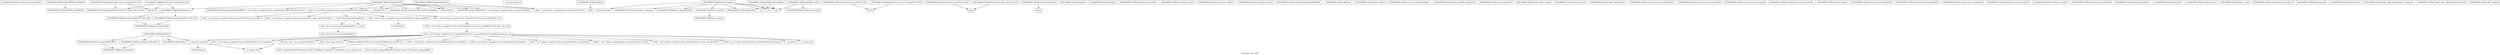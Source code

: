 digraph "Call graph: pair_soft.ll" {
	label="Call graph: pair_soft.ll";

	Node0x561585992f40 [shape=record,label="{_ZN9LAMMPS_NS4Pair15min_xf_pointersEiPPdS2_}"];
	Node0x56158599cef0 [shape=record,label="{_ZN9LAMMPS_NS8PairSoftC2EPNS_6LAMMPSE}"];
	Node0x56158599cef0 -> Node0x56158598f970;
	Node0x56158598f970 [shape=record,label="{_ZN9LAMMPS_NS4PairC2EPNS_6LAMMPSE}"];
	Node0x561585971a20 [shape=record,label="{_ZN9LAMMPS_NS8PairSoftD2Ev}"];
	Node0x561585971a20 -> Node0x56158591bcc0;
	Node0x561585971a20 -> Node0x56158595aff0;
	Node0x561585971a20 -> Node0x561585933970;
	Node0x561585971a20 -> Node0x561585949830;
	Node0x56158591bcc0 [shape=record,label="{_ZN9LAMMPS_NS6Memory7destroyIiEEvRPPT_}"];
	Node0x56158591bcc0 -> Node0x56158599d1d0;
	Node0x56158599cf30 [shape=record,label="{__gxx_personality_v0}"];
	Node0x561585933970 [shape=record,label="{__clang_call_terminate}"];
	Node0x561585933970 -> Node0x56158590c2b0;
	Node0x561585933970 -> Node0x56158595af60;
	Node0x56158590c2b0 [shape=record,label="{__cxa_begin_catch}"];
	Node0x56158595af60 [shape=record,label="{_ZSt9terminatev}"];
	Node0x56158595aff0 [shape=record,label="{_ZN9LAMMPS_NS6Memory7destroyIdEEvRPPT_}"];
	Node0x56158595aff0 -> Node0x56158599d1d0;
	Node0x561585949830 [shape=record,label="{_ZN9LAMMPS_NS4PairD2Ev}"];
	Node0x56158595aae0 [shape=record,label="{_ZN9LAMMPS_NS8PairSoftD0Ev}"];
	Node0x56158595aae0 -> Node0x5615859497a0;
	Node0x5615859497a0 [shape=record,label="{_ZdlPv}"];
	Node0x56158592bc60 [shape=record,label="{_ZN9LAMMPS_NS8PairSoft7computeEii}"];
	Node0x56158592bc60 -> Node0x561585939210;
	Node0x56158592bc60 -> Node0x5615859a4860;
	Node0x56158592bc60 -> Node0x561585962690;
	Node0x56158592bc60 -> Node0x56158592f6c0;
	Node0x56158592bc60 -> Node0x5615859462e0;
	Node0x56158592bc60 -> Node0x5615858ca2d0;
	Node0x56158592bc60 -> Node0x561585930970;
	Node0x56158592bc60 -> Node0x56158590ccf0;
	Node0x56158591be70 [shape=record,label="{_ZN9LAMMPS_NS6Memory6createIdEEPPT_RS4_iiPKc}"];
	Node0x56158591be70 -> Node0x56158591c6c0;
	Node0x561585939210 [shape=record,label="{_ZN9LAMMPS_NS4Pair7ev_initEiii}"];
	Node0x561585939210 -> Node0x56158592f090;
	Node0x5615859a4860 [shape=record,label="{_ZNK9LAMMPS_NS4Pair6sbmaskEi}"];
	Node0x561585962690 [shape=record,label="{llvm.fmuladd.f64}"];
	Node0x5615859462e0 [shape=record,label="{sqrt}"];
	Node0x5615858ca2d0 [shape=record,label="{sin}"];
	Node0x56158590ccf0 [shape=record,label="{cos}"];
	Node0x56158592f6c0 [shape=record,label="{_ZN9LAMMPS_NS4Pair20virial_fdotr_computeEv}"];
	Node0x561585919190 [shape=record,label="{_ZN9LAMMPS_NS8PairSoft8allocateEv}"];
	Node0x561585919190 -> Node0x56158591a5e0;
	Node0x561585919190 -> Node0x56158591be70;
	Node0x561585930970 [shape=record,label="{_ZN9LAMMPS_NS4Pair8ev_tallyEiiiidddddd}"];
	Node0x56158591a5e0 [shape=record,label="{_ZN9LAMMPS_NS6Memory6createIiEEPPT_RS4_iiPKc}"];
	Node0x56158591a5e0 -> Node0x56158591c6c0;
	Node0x561585944e80 [shape=record,label="{fwrite}"];
	Node0x561585945820 [shape=record,label="{_ZN9LAMMPS_NS8PairSoft12read_restartEP8_IO_FILE}"];
	Node0x561585945820 -> Node0x561585919190;
	Node0x561585945820 -> Node0x5615859442c0;
	Node0x561585945820 -> Node0x56158594afe0;
	Node0x56158591c9b0 [shape=record,label="{_ZN9LAMMPS_NS8PairSoft8settingsEiPPc}"];
	Node0x56158591c9b0 -> Node0x56158591cd70;
	Node0x56158591c9b0 -> Node0x56158591d9a0;
	Node0x56158591c9b0 -> Node0x56158592be40;
	Node0x56158591c9b0 -> Node0x561585921b00;
	Node0x56158591c9b0 -> Node0x56158591dea0;
	Node0x56158591c9b0 -> Node0x56158591e880;
	Node0x56158591dea0 [shape=record,label="{_ZN9LAMMPS_NS5Error3allERKNSt7__cxx1112basic_stringIcSt11char_traitsIcESaIcEEEiS8_}"];
	Node0x56158591cd70 [shape=record,label="{_ZNSaIcEC1Ev}"];
	Node0x56158591d9a0 [shape=record,label="{_ZNSt7__cxx1112basic_stringIcSt11char_traitsIcESaIcEEC2IS3_EEPKcRKS3_}"];
	Node0x56158591d9a0 -> Node0x561585941630;
	Node0x56158591d9a0 -> Node0x5615859324e0;
	Node0x56158591d9a0 -> Node0x561585934d50;
	Node0x56158591d9a0 -> Node0x561585935540;
	Node0x56158591d9a0 -> Node0x561585936030;
	Node0x56158591e880 [shape=record,label="{_ZNSt7__cxx1112basic_stringIcSt11char_traitsIcESaIcEED1Ev}"];
	Node0x561585921b00 [shape=record,label="{_ZNSaIcED1Ev}"];
	Node0x56158592be40 [shape=record,label="{_ZN9LAMMPS_NS5utils7numericEPKciS2_bPNS_6LAMMPSE}"];
	Node0x56158593ade0 [shape=record,label="{_ZN9LAMMPS_NS8PairSoft5coeffEiPPc}"];
	Node0x56158593ade0 -> Node0x56158591cd70;
	Node0x56158593ade0 -> Node0x56158591d9a0;
	Node0x56158593ade0 -> Node0x561585921b00;
	Node0x56158593ade0 -> Node0x56158591e880;
	Node0x56158593ade0 -> Node0x56158591dea0;
	Node0x56158593ade0 -> Node0x56158592be40;
	Node0x56158593ade0 -> Node0x56158593deb0;
	Node0x56158593ade0 -> Node0x561585919190;
	Node0x56158593deb0 [shape=record,label="{_ZN9LAMMPS_NS5utils6boundsIiEEvPKciRKNSt7__cxx1112basic_stringIcSt11char_traitsIcESaIcEEEllRT_SD_PNS_5ErrorE}"];
	Node0x56158593f3e0 [shape=record,label="{_ZN9LAMMPS_NS8PairSoft8init_oneEii}"];
	Node0x56158593f3e0 -> Node0x5615859462e0;
	Node0x56158593f3e0 -> Node0x5615859400d0;
	Node0x5615859400d0 [shape=record,label="{_ZN9LAMMPS_NS4Pair12mix_distanceEdd}"];
	Node0x56158594a5b0 [shape=record,label="{_ZN9LAMMPS_NS8PairSoft13write_restartEP8_IO_FILE}"];
	Node0x56158594a5b0 -> Node0x561585944e80;
	Node0x5615859442c0 [shape=record,label="{_ZN9LAMMPS_NS5utils6sfreadEPKciPvmmP8_IO_FILES2_PNS_5ErrorE}"];
	Node0x56158594afe0 [shape=record,label="{MPI_Bcast}"];
	Node0x561585945990 [shape=record,label="{_ZN9LAMMPS_NS8PairSoft22write_restart_settingsEP8_IO_FILE}"];
	Node0x561585945990 -> Node0x561585944e80;
	Node0x56158594e290 [shape=record,label="{_ZN9LAMMPS_NS8PairSoft21read_restart_settingsEP8_IO_FILE}"];
	Node0x56158594e290 -> Node0x5615859442c0;
	Node0x56158594e290 -> Node0x56158594afe0;
	Node0x561585950be0 [shape=record,label="{_ZN9LAMMPS_NS8PairSoft10write_dataEP8_IO_FILE}"];
	Node0x561585950be0 -> Node0x561585951a60;
	Node0x561585951a60 [shape=record,label="{fprintf}"];
	Node0x561585953020 [shape=record,label="{_ZN9LAMMPS_NS8PairSoft14write_data_allEP8_IO_FILE}"];
	Node0x561585953020 -> Node0x561585951a60;
	Node0x561585954310 [shape=record,label="{_ZN9LAMMPS_NS8PairSoft6singleEiiiidddRd}"];
	Node0x561585954310 -> Node0x5615859462e0;
	Node0x561585954310 -> Node0x5615858ca2d0;
	Node0x561585954310 -> Node0x56158590ccf0;
	Node0x561585955dc0 [shape=record,label="{_ZN9LAMMPS_NS8PairSoft7extractEPKcRi}"];
	Node0x561585955dc0 -> Node0x5615859570b0;
	Node0x5615859570b0 [shape=record,label="{strcmp}"];
	Node0x561585957710 [shape=record,label="{_ZN9LAMMPS_NS4Pair6reinitEv}"];
	Node0x56158595c040 [shape=record,label="{_ZN9LAMMPS_NS4Pair5setupEv}"];
	Node0x56158595ee60 [shape=record,label="{_ZN9LAMMPS_NS4Pair13modify_paramsEiPPc}"];
	Node0x561585963bc0 [shape=record,label="{_ZN9LAMMPS_NS4Pair13compute_innerEv}"];
	Node0x56158596ea50 [shape=record,label="{_ZN9LAMMPS_NS4Pair14compute_middleEv}"];
	Node0x56158596eb40 [shape=record,label="{_ZN9LAMMPS_NS4Pair13compute_outerEii}"];
	Node0x5615859117f0 [shape=record,label="{_ZN9LAMMPS_NS4Pair14single_hessianEiiiidPdddRdS1_}"];
	Node0x561585974550 [shape=record,label="{_ZN9LAMMPS_NS4Pair6finishEv}"];
	Node0x5615859948f0 [shape=record,label="{_ZN9LAMMPS_NS4Pair10init_styleEv}"];
	Node0x561585970eb0 [shape=record,label="{_ZN9LAMMPS_NS4Pair11born_matrixEiiiidddRdS1_}"];
	Node0x561585975c00 [shape=record,label="{_ZN9LAMMPS_NS4Pair9init_listEiPNS_9NeighListE}"];
	Node0x561585977ea0 [shape=record,label="{_ZN9LAMMPS_NS4Pair11init_tablesEdPd}"];
	Node0x56158597ada0 [shape=record,label="{_ZN9LAMMPS_NS4Pair16init_tables_dispEd}"];
	Node0x56158597cbf0 [shape=record,label="{_ZN9LAMMPS_NS4Pair11free_tablesEv}"];
	Node0x56158597fa70 [shape=record,label="{_ZN9LAMMPS_NS4Pair16free_disp_tablesEv}"];
	Node0x561585981ed0 [shape=record,label="{_ZN9LAMMPS_NS4Pair17pack_forward_commEiPiPdiS1_}"];
	Node0x561585984ac0 [shape=record,label="{_ZN9LAMMPS_NS4Pair19unpack_forward_commEiiPd}"];
	Node0x561585986510 [shape=record,label="{_ZN9LAMMPS_NS4Pair17pack_reverse_commEiiPd}"];
	Node0x5615859873a0 [shape=record,label="{_ZN9LAMMPS_NS4Pair19unpack_reverse_commEiPiPd}"];
	Node0x561585988600 [shape=record,label="{_ZN9LAMMPS_NS4Pair10reset_gridEv}"];
	Node0x561585989e20 [shape=record,label="{_ZN9LAMMPS_NS4Pair17pack_forward_gridEiPviPi}"];
	Node0x56158598b320 [shape=record,label="{_ZN9LAMMPS_NS4Pair19unpack_forward_gridEiPviPi}"];
	Node0x56158598c5b0 [shape=record,label="{_ZN9LAMMPS_NS4Pair17pack_reverse_gridEiPviPi}"];
	Node0x56158598f320 [shape=record,label="{_ZN9LAMMPS_NS4Pair19unpack_reverse_gridEiPviPi}"];
	Node0x56158598fd70 [shape=record,label="{_ZN9LAMMPS_NS4Pair12memory_usageEv}"];
	Node0x5615859901d0 [shape=record,label="{_ZN9LAMMPS_NS4Pair15extract_peratomEPKcRi}"];
	Node0x5615859918a0 [shape=record,label="{_ZN9LAMMPS_NS4Pair8swap_eamEPdPS1_}"];
	Node0x561585991b60 [shape=record,label="{_ZN9LAMMPS_NS4Pair8reset_dtEv}"];
	Node0x561585994200 [shape=record,label="{_ZN9LAMMPS_NS4Pair10min_xf_getEi}"];
	Node0x561585994c80 [shape=record,label="{_ZN9LAMMPS_NS4Pair9min_x_setEi}"];
	Node0x561585995ba0 [shape=record,label="{_ZN9LAMMPS_NS4Pair16transfer_historyEPdS1_ii}"];
	Node0x561585996970 [shape=record,label="{_ZN9LAMMPS_NS4Pair8atom2cutEi}"];
	Node0x561585994490 [shape=record,label="{_ZN9LAMMPS_NS4Pair9radii2cutEdd}"];
	Node0x561585994b70 [shape=record,label="{_ZN9LAMMPS_NS4Pair18add_tally_callbackEPNS_7ComputeE}"];
	Node0x561585996860 [shape=record,label="{_ZN9LAMMPS_NS4Pair18del_tally_callbackEPNS_7ComputeE}"];
	Node0x561585981090 [shape=record,label="{_ZN9LAMMPS_NS4Pair8ev_setupEiii}"];
	Node0x56158592f090 [shape=record,label="{_ZN9LAMMPS_NS4Pair8ev_unsetEv}"];
	Node0x56158599d1d0 [shape=record,label="{_ZN9LAMMPS_NS6Memory5sfreeEPv}"];
	Node0x56158591c6c0 [shape=record,label="{_ZN9LAMMPS_NS6Memory7smallocElPKc}"];
	Node0x561585941630 [shape=record,label="{_ZNSt7__cxx1112basic_stringIcSt11char_traitsIcESaIcEE13_M_local_dataEv}"];
	Node0x5615859324e0 [shape=record,label="{_ZNSt7__cxx1112basic_stringIcSt11char_traitsIcESaIcEE12_Alloc_hiderC1EPcRKS3_}"];
	Node0x561585935540 [shape=record,label="{_ZNSt7__cxx1112basic_stringIcSt11char_traitsIcESaIcEE12_M_constructIPKcEEvT_S8_}"];
	Node0x561585935540 -> Node0x561585980d80;
	Node0x561585934d50 [shape=record,label="{_ZNSt11char_traitsIcE6lengthEPKc}"];
	Node0x561585934d50 -> Node0x561585990050;
	Node0x561585934d50 -> Node0x561585985d40;
	Node0x561585936030 [shape=record,label="{_ZNSt7__cxx1112basic_stringIcSt11char_traitsIcESaIcEE12_Alloc_hiderD2Ev}"];
	Node0x561585936030 -> Node0x561585998b20;
	Node0x561585980d80 [shape=record,label="{_ZNSt7__cxx1112basic_stringIcSt11char_traitsIcESaIcEE16_M_construct_auxIPKcEEvT_S8_St12__false_type}"];
	Node0x561585980d80 -> Node0x5615859862b0;
	Node0x5615859862b0 [shape=record,label="{_ZNSt7__cxx1112basic_stringIcSt11char_traitsIcESaIcEE12_M_constructIPKcEEvT_S8_St20forward_iterator_tag}"];
	Node0x5615859862b0 -> Node0x561585995f60;
	Node0x5615859862b0 -> Node0x5615859982b0;
	Node0x5615859862b0 -> Node0x561585990d60;
	Node0x5615859862b0 -> Node0x561585997140;
	Node0x5615859862b0 -> Node0x56158598fa90;
	Node0x5615859862b0 -> Node0x5615859ab6e0;
	Node0x5615859862b0 -> Node0x5615859ab760;
	Node0x5615859862b0 -> Node0x5615859ab7e0;
	Node0x5615859862b0 -> Node0x56158590c2b0;
	Node0x5615859862b0 -> Node0x5615859ab860;
	Node0x5615859862b0 -> Node0x5615859ab8e0;
	Node0x5615859862b0 -> Node0x5615859ab960;
	Node0x5615859862b0 -> Node0x5615859ab9e0;
	Node0x5615859862b0 -> Node0x561585933970;
	Node0x561585995f60 [shape=record,label="{_ZN9__gnu_cxx17__is_null_pointerIKcEEbPT_}"];
	Node0x5615859982b0 [shape=record,label="{_ZSt19__throw_logic_errorPKc}"];
	Node0x561585990d60 [shape=record,label="{_ZSt8distanceIPKcENSt15iterator_traitsIT_E15difference_typeES3_S3_}"];
	Node0x561585990d60 -> Node0x56158591af60;
	Node0x561585990d60 -> Node0x561585936ae0;
	Node0x56158598fa90 [shape=record,label="{_ZNSt7__cxx1112basic_stringIcSt11char_traitsIcESaIcEE7_M_dataEPc}"];
	Node0x561585997140 [shape=record,label="{_ZNSt7__cxx1112basic_stringIcSt11char_traitsIcESaIcEE9_M_createERmm}"];
	Node0x5615859ab6e0 [shape=record,label="{_ZNSt7__cxx1112basic_stringIcSt11char_traitsIcESaIcEE11_M_capacityEm}"];
	Node0x5615859ab7e0 [shape=record,label="{_ZNSt7__cxx1112basic_stringIcSt11char_traitsIcESaIcEE13_S_copy_charsEPcPKcS7_}"];
	Node0x5615859ab760 [shape=record,label="{_ZNKSt7__cxx1112basic_stringIcSt11char_traitsIcESaIcEE7_M_dataEv}"];
	Node0x5615859ab860 [shape=record,label="{_ZNSt7__cxx1112basic_stringIcSt11char_traitsIcESaIcEE10_M_disposeEv}"];
	Node0x5615859ab8e0 [shape=record,label="{__cxa_rethrow}"];
	Node0x5615859ab960 [shape=record,label="{__cxa_end_catch}"];
	Node0x5615859ab9e0 [shape=record,label="{_ZNSt7__cxx1112basic_stringIcSt11char_traitsIcESaIcEE13_M_set_lengthEm}"];
	Node0x561585936ae0 [shape=record,label="{_ZSt10__distanceIPKcENSt15iterator_traitsIT_E15difference_typeES3_S3_St26random_access_iterator_tag}"];
	Node0x56158591af60 [shape=record,label="{_ZSt19__iterator_categoryIPKcENSt15iterator_traitsIT_E17iterator_categoryERKS3_}"];
	Node0x561585990050 [shape=record,label="{_ZN9__gnu_cxx11char_traitsIcE6lengthEPKc}"];
	Node0x561585990050 -> Node0x56158591ac80;
	Node0x561585985d40 [shape=record,label="{strlen}"];
	Node0x56158591ac80 [shape=record,label="{_ZN9__gnu_cxx11char_traitsIcE2eqERKcS3_}"];
	Node0x561585998b20 [shape=record,label="{_ZNSaIcED2Ev}"];
}
